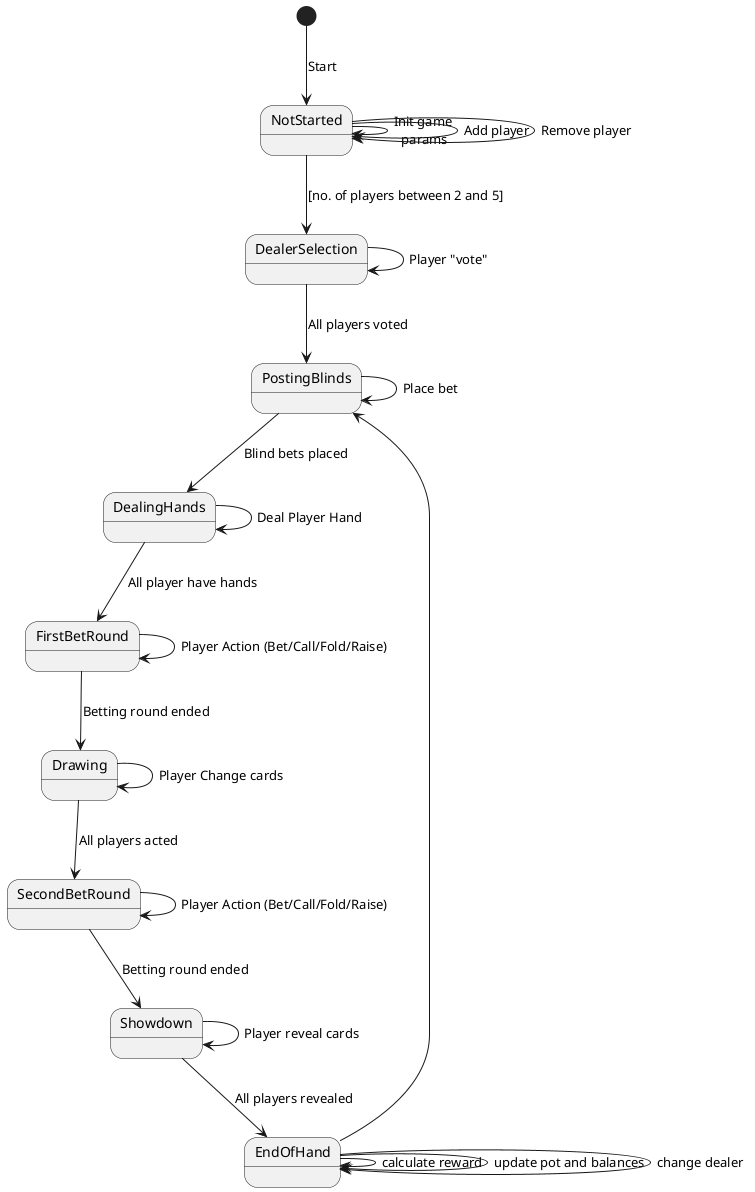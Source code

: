 @startuml
top to bottom direction


[*] --> NotStarted : Start


NotStarted --> NotStarted : Init game\n params
NotStarted --> NotStarted : Add player
NotStarted --> NotStarted : Remove player

NotStarted --> DealerSelection : [no. of players between 2 and 5]



DealerSelection --> DealerSelection : Player "vote"
DealerSelection --> PostingBlinds : All players voted

PostingBlinds  --> PostingBlinds : Place bet
PostingBlinds  --> DealingHands : Blind bets placed

DealingHands --> DealingHands : Deal Player Hand
DealingHands --> FirstBetRound : All player have hands

FirstBetRound --> FirstBetRound : Player Action (Bet/Call/Fold/Raise)
FirstBetRound --> Drawing : Betting round ended

Drawing --> Drawing : Player Change cards
Drawing --> SecondBetRound : All players acted


SecondBetRound --> SecondBetRound : Player Action (Bet/Call/Fold/Raise)
SecondBetRound --> Showdown : Betting round ended

Showdown --> Showdown : Player reveal cards
Showdown --> EndOfHand : All players revealed

EndOfHand --> EndOfHand : calculate reward
EndOfHand --> EndOfHand : update pot and balances
EndOfHand --> EndOfHand : change dealer 
EndOfHand --> PostingBlinds 